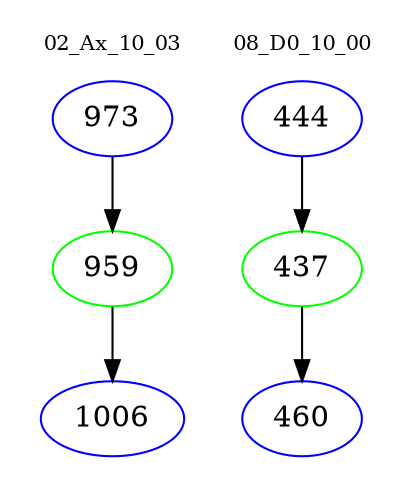 digraph{
subgraph cluster_0 {
color = white
label = "02_Ax_10_03";
fontsize=10;
T0_973 [label="973", color="blue"]
T0_973 -> T0_959 [color="black"]
T0_959 [label="959", color="green"]
T0_959 -> T0_1006 [color="black"]
T0_1006 [label="1006", color="blue"]
}
subgraph cluster_1 {
color = white
label = "08_D0_10_00";
fontsize=10;
T1_444 [label="444", color="blue"]
T1_444 -> T1_437 [color="black"]
T1_437 [label="437", color="green"]
T1_437 -> T1_460 [color="black"]
T1_460 [label="460", color="blue"]
}
}
